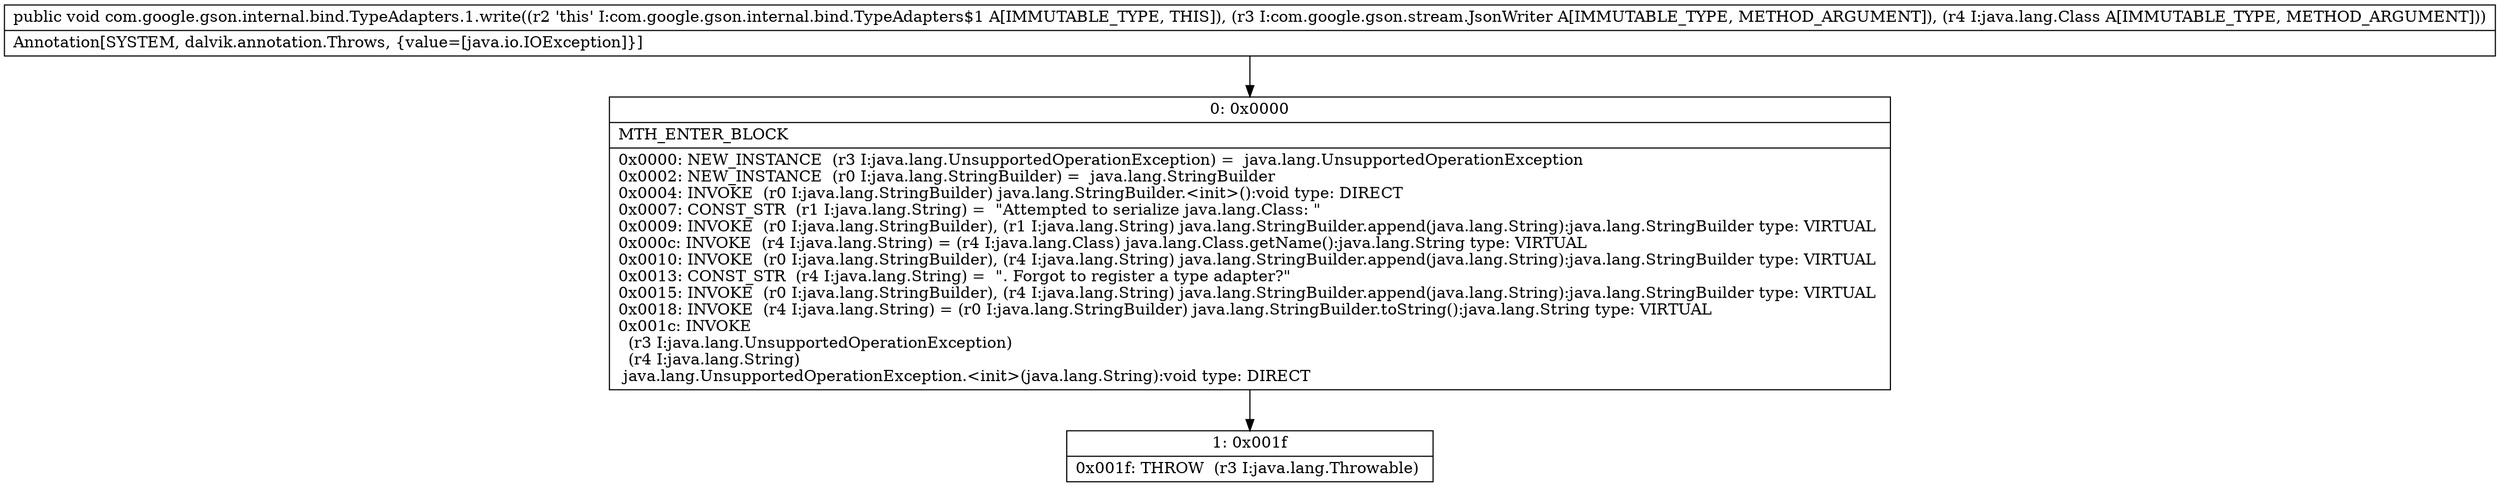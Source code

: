 digraph "CFG forcom.google.gson.internal.bind.TypeAdapters.1.write(Lcom\/google\/gson\/stream\/JsonWriter;Ljava\/lang\/Class;)V" {
Node_0 [shape=record,label="{0\:\ 0x0000|MTH_ENTER_BLOCK\l|0x0000: NEW_INSTANCE  (r3 I:java.lang.UnsupportedOperationException) =  java.lang.UnsupportedOperationException \l0x0002: NEW_INSTANCE  (r0 I:java.lang.StringBuilder) =  java.lang.StringBuilder \l0x0004: INVOKE  (r0 I:java.lang.StringBuilder) java.lang.StringBuilder.\<init\>():void type: DIRECT \l0x0007: CONST_STR  (r1 I:java.lang.String) =  \"Attempted to serialize java.lang.Class: \" \l0x0009: INVOKE  (r0 I:java.lang.StringBuilder), (r1 I:java.lang.String) java.lang.StringBuilder.append(java.lang.String):java.lang.StringBuilder type: VIRTUAL \l0x000c: INVOKE  (r4 I:java.lang.String) = (r4 I:java.lang.Class) java.lang.Class.getName():java.lang.String type: VIRTUAL \l0x0010: INVOKE  (r0 I:java.lang.StringBuilder), (r4 I:java.lang.String) java.lang.StringBuilder.append(java.lang.String):java.lang.StringBuilder type: VIRTUAL \l0x0013: CONST_STR  (r4 I:java.lang.String) =  \". Forgot to register a type adapter?\" \l0x0015: INVOKE  (r0 I:java.lang.StringBuilder), (r4 I:java.lang.String) java.lang.StringBuilder.append(java.lang.String):java.lang.StringBuilder type: VIRTUAL \l0x0018: INVOKE  (r4 I:java.lang.String) = (r0 I:java.lang.StringBuilder) java.lang.StringBuilder.toString():java.lang.String type: VIRTUAL \l0x001c: INVOKE  \l  (r3 I:java.lang.UnsupportedOperationException)\l  (r4 I:java.lang.String)\l java.lang.UnsupportedOperationException.\<init\>(java.lang.String):void type: DIRECT \l}"];
Node_1 [shape=record,label="{1\:\ 0x001f|0x001f: THROW  (r3 I:java.lang.Throwable) \l}"];
MethodNode[shape=record,label="{public void com.google.gson.internal.bind.TypeAdapters.1.write((r2 'this' I:com.google.gson.internal.bind.TypeAdapters$1 A[IMMUTABLE_TYPE, THIS]), (r3 I:com.google.gson.stream.JsonWriter A[IMMUTABLE_TYPE, METHOD_ARGUMENT]), (r4 I:java.lang.Class A[IMMUTABLE_TYPE, METHOD_ARGUMENT]))  | Annotation[SYSTEM, dalvik.annotation.Throws, \{value=[java.io.IOException]\}]\l}"];
MethodNode -> Node_0;
Node_0 -> Node_1;
}

